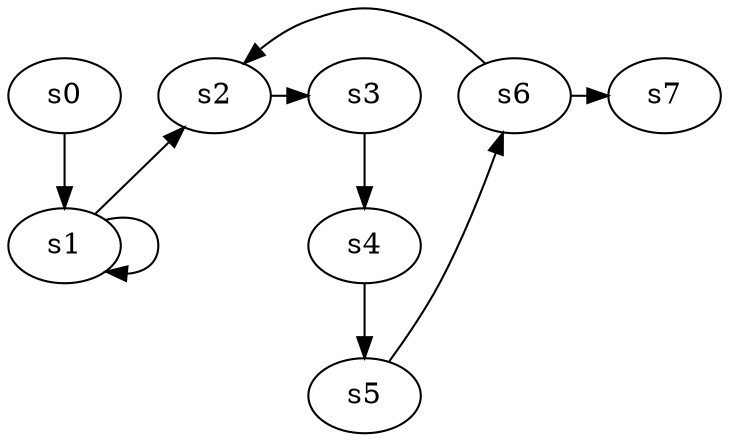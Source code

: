 digraph game_0044_chain_8 {
    s0 [name="s0", player=0, target=1];
    s1 [name="s1", player=1];
    s2 [name="s2", player=0];
    s3 [name="s3", player=1];
    s4 [name="s4", player=0];
    s5 [name="s5", player=1];
    s6 [name="s6", player=0];
    s7 [name="s7", player=1];

    s0 -> s1;
    s1 -> s2 [constraint="time == 3 || time == 4 || time == 7"];
    s2 -> s3 [constraint="time == 1 || time == 16 || time == 19"];
    s3 -> s4;
    s4 -> s5;
    s5 -> s6 [constraint="time % 5 == 4"];
    s6 -> s7 [constraint="time % 2 == 1"];
    s1 -> s1 [constraint="time % 2 == 0"];
    s6 -> s2 [constraint="!(time % 3 == 0)"];
}

